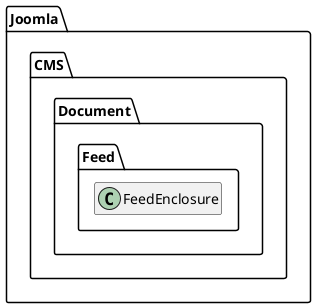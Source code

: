 @startuml
set namespaceSeparator \\
hide members
hide << alias >> circle

class Joomla\\CMS\\Document\\Feed\\FeedEnclosure
@enduml
